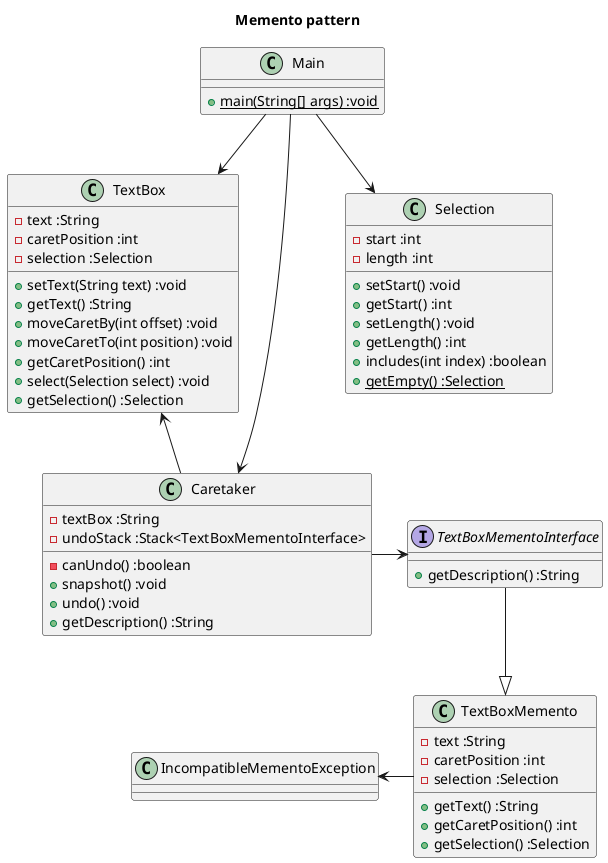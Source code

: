 @startuml

title Memento pattern

class Main{
    +{static}main(String[] args) :void
}

class Caretaker{
    -textBox :String
    -undoStack :Stack<TextBoxMementoInterface>
    -canUndo() :boolean
    +snapshot() :void
    +undo() :void
    +getDescription() :String
}
class TextBox{
    -text :String
    -caretPosition :int
    -selection :Selection
    +setText(String text) :void
    +getText() :String
    +moveCaretBy(int offset) :void
    +moveCaretTo(int position) :void
    +getCaretPosition() :int
    +select(Selection select) :void
    +getSelection() :Selection
}

class Selection{
    -start :int
    -length :int
    +setStart() :void
    +getStart() :int
    +setLength() :void
    +getLength() :int
    +includes(int index) :boolean
    +{static}getEmpty() :Selection
}
interface TextBoxMementoInterface{
    +getDescription() :String
}
class TextBoxMemento{
    -text :String
    -caretPosition :int
    -selection :Selection
    +getText() :String
    +getCaretPosition() :int
    +getSelection() :Selection
}


class IncompatibleMementoException{

}

Main -right--> Caretaker
Caretaker -right---> TextBoxMementoInterface
Caretaker -up-> TextBox
Main -down-> TextBox
Main --> Selection
TextBoxMemento -left-> IncompatibleMementoException

TextBoxMemento <|--up TextBoxMementoInterface


@enduml